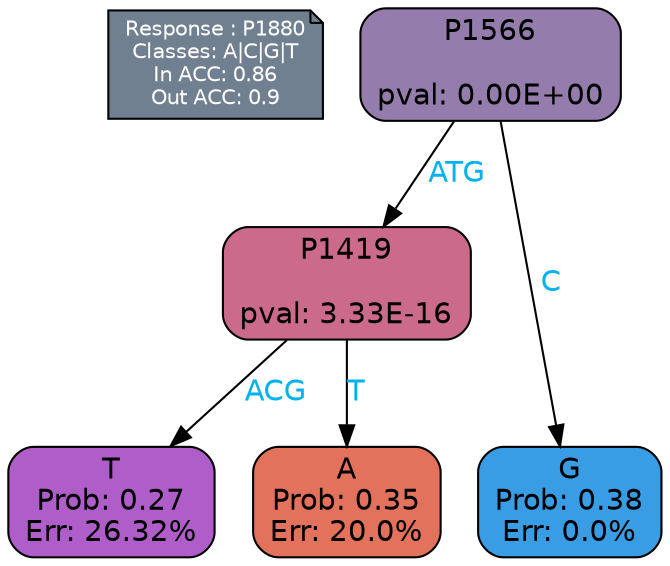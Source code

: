 digraph Tree {
node [shape=box, style="filled, rounded", color="black", fontname=helvetica] ;
graph [ranksep=equally, splines=polylines, bgcolor=transparent, dpi=600] ;
edge [fontname=helvetica] ;
LEGEND [label="Response : P1880
Classes: A|C|G|T
In ACC: 0.86
Out ACC: 0.9
",shape=note,align=left,style=filled,fillcolor="slategray",fontcolor="white",fontsize=10];1 [label="P1566

pval: 0.00E+00", fillcolor="#947dad"] ;
2 [label="P1419

pval: 3.33E-16", fillcolor="#cc6a8b"] ;
3 [label="T
Prob: 0.27
Err: 26.32%", fillcolor="#af5ec9"] ;
4 [label="A
Prob: 0.35
Err: 20.0%", fillcolor="#e2725b"] ;
5 [label="G
Prob: 0.38
Err: 0.0%", fillcolor="#399de5"] ;
1 -> 2 [label="ATG",fontcolor=deepskyblue2] ;
1 -> 5 [label="C",fontcolor=deepskyblue2] ;
2 -> 3 [label="ACG",fontcolor=deepskyblue2] ;
2 -> 4 [label="T",fontcolor=deepskyblue2] ;
{rank = same; 3;4;5;}{rank = same; LEGEND;1;}}